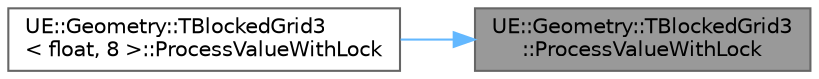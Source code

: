 digraph "UE::Geometry::TBlockedGrid3::ProcessValueWithLock"
{
 // INTERACTIVE_SVG=YES
 // LATEX_PDF_SIZE
  bgcolor="transparent";
  edge [fontname=Helvetica,fontsize=10,labelfontname=Helvetica,labelfontsize=10];
  node [fontname=Helvetica,fontsize=10,shape=box,height=0.2,width=0.4];
  rankdir="RL";
  Node1 [id="Node000001",label="UE::Geometry::TBlockedGrid3\l::ProcessValueWithLock",height=0.2,width=0.4,color="gray40", fillcolor="grey60", style="filled", fontcolor="black",tooltip="Call an external lambda with a reference to the grid value at (I,J,K)."];
  Node1 -> Node2 [id="edge1_Node000001_Node000002",dir="back",color="steelblue1",style="solid",tooltip=" "];
  Node2 [id="Node000002",label="UE::Geometry::TBlockedGrid3\l\< float, 8 \>::ProcessValueWithLock",height=0.2,width=0.4,color="grey40", fillcolor="white", style="filled",URL="$d2/dc4/classUE_1_1Geometry_1_1TBlockedGrid3.html#afe7bb79dc6606de6feb96b40bdaec807",tooltip=" "];
}
